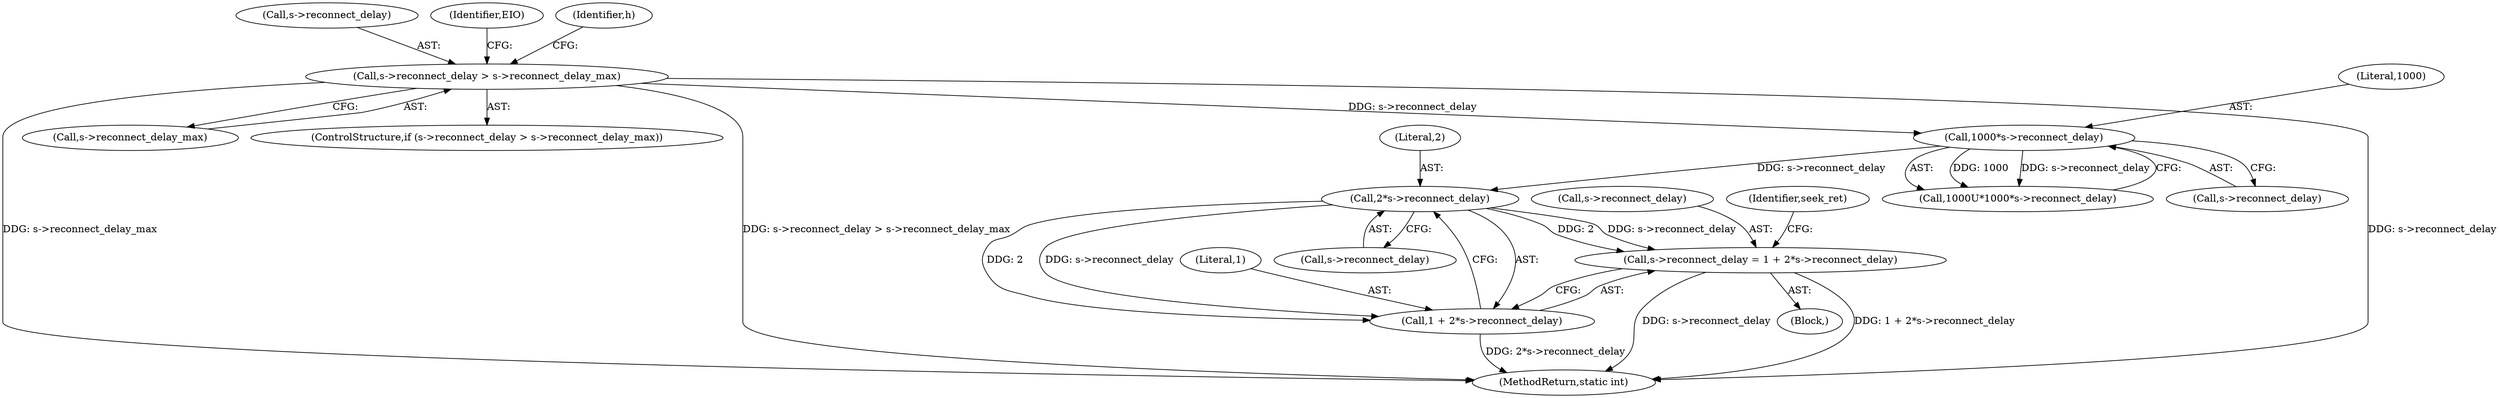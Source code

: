 digraph "0_FFmpeg_2a05c8f813de6f2278827734bf8102291e7484aa_4@API" {
"1000332" [label="(Call,2*s->reconnect_delay)"];
"1000321" [label="(Call,1000*s->reconnect_delay)"];
"1000299" [label="(Call,s->reconnect_delay > s->reconnect_delay_max)"];
"1000326" [label="(Call,s->reconnect_delay = 1 + 2*s->reconnect_delay)"];
"1000330" [label="(Call,1 + 2*s->reconnect_delay)"];
"1000300" [label="(Call,s->reconnect_delay)"];
"1000303" [label="(Call,s->reconnect_delay_max)"];
"1000330" [label="(Call,1 + 2*s->reconnect_delay)"];
"1000299" [label="(Call,s->reconnect_delay > s->reconnect_delay_max)"];
"1000286" [label="(Block,)"];
"1000338" [label="(Identifier,seek_ret)"];
"1000331" [label="(Literal,1)"];
"1000333" [label="(Literal,2)"];
"1000334" [label="(Call,s->reconnect_delay)"];
"1000308" [label="(Identifier,EIO)"];
"1000370" [label="(MethodReturn,static int)"];
"1000321" [label="(Call,1000*s->reconnect_delay)"];
"1000332" [label="(Call,2*s->reconnect_delay)"];
"1000322" [label="(Literal,1000)"];
"1000323" [label="(Call,s->reconnect_delay)"];
"1000326" [label="(Call,s->reconnect_delay = 1 + 2*s->reconnect_delay)"];
"1000327" [label="(Call,s->reconnect_delay)"];
"1000319" [label="(Call,1000U*1000*s->reconnect_delay)"];
"1000298" [label="(ControlStructure,if (s->reconnect_delay > s->reconnect_delay_max))"];
"1000310" [label="(Identifier,h)"];
"1000332" -> "1000330"  [label="AST: "];
"1000332" -> "1000334"  [label="CFG: "];
"1000333" -> "1000332"  [label="AST: "];
"1000334" -> "1000332"  [label="AST: "];
"1000330" -> "1000332"  [label="CFG: "];
"1000332" -> "1000326"  [label="DDG: 2"];
"1000332" -> "1000326"  [label="DDG: s->reconnect_delay"];
"1000332" -> "1000330"  [label="DDG: 2"];
"1000332" -> "1000330"  [label="DDG: s->reconnect_delay"];
"1000321" -> "1000332"  [label="DDG: s->reconnect_delay"];
"1000321" -> "1000319"  [label="AST: "];
"1000321" -> "1000323"  [label="CFG: "];
"1000322" -> "1000321"  [label="AST: "];
"1000323" -> "1000321"  [label="AST: "];
"1000319" -> "1000321"  [label="CFG: "];
"1000321" -> "1000319"  [label="DDG: 1000"];
"1000321" -> "1000319"  [label="DDG: s->reconnect_delay"];
"1000299" -> "1000321"  [label="DDG: s->reconnect_delay"];
"1000299" -> "1000298"  [label="AST: "];
"1000299" -> "1000303"  [label="CFG: "];
"1000300" -> "1000299"  [label="AST: "];
"1000303" -> "1000299"  [label="AST: "];
"1000308" -> "1000299"  [label="CFG: "];
"1000310" -> "1000299"  [label="CFG: "];
"1000299" -> "1000370"  [label="DDG: s->reconnect_delay_max"];
"1000299" -> "1000370"  [label="DDG: s->reconnect_delay > s->reconnect_delay_max"];
"1000299" -> "1000370"  [label="DDG: s->reconnect_delay"];
"1000326" -> "1000286"  [label="AST: "];
"1000326" -> "1000330"  [label="CFG: "];
"1000327" -> "1000326"  [label="AST: "];
"1000330" -> "1000326"  [label="AST: "];
"1000338" -> "1000326"  [label="CFG: "];
"1000326" -> "1000370"  [label="DDG: 1 + 2*s->reconnect_delay"];
"1000326" -> "1000370"  [label="DDG: s->reconnect_delay"];
"1000331" -> "1000330"  [label="AST: "];
"1000330" -> "1000370"  [label="DDG: 2*s->reconnect_delay"];
}
